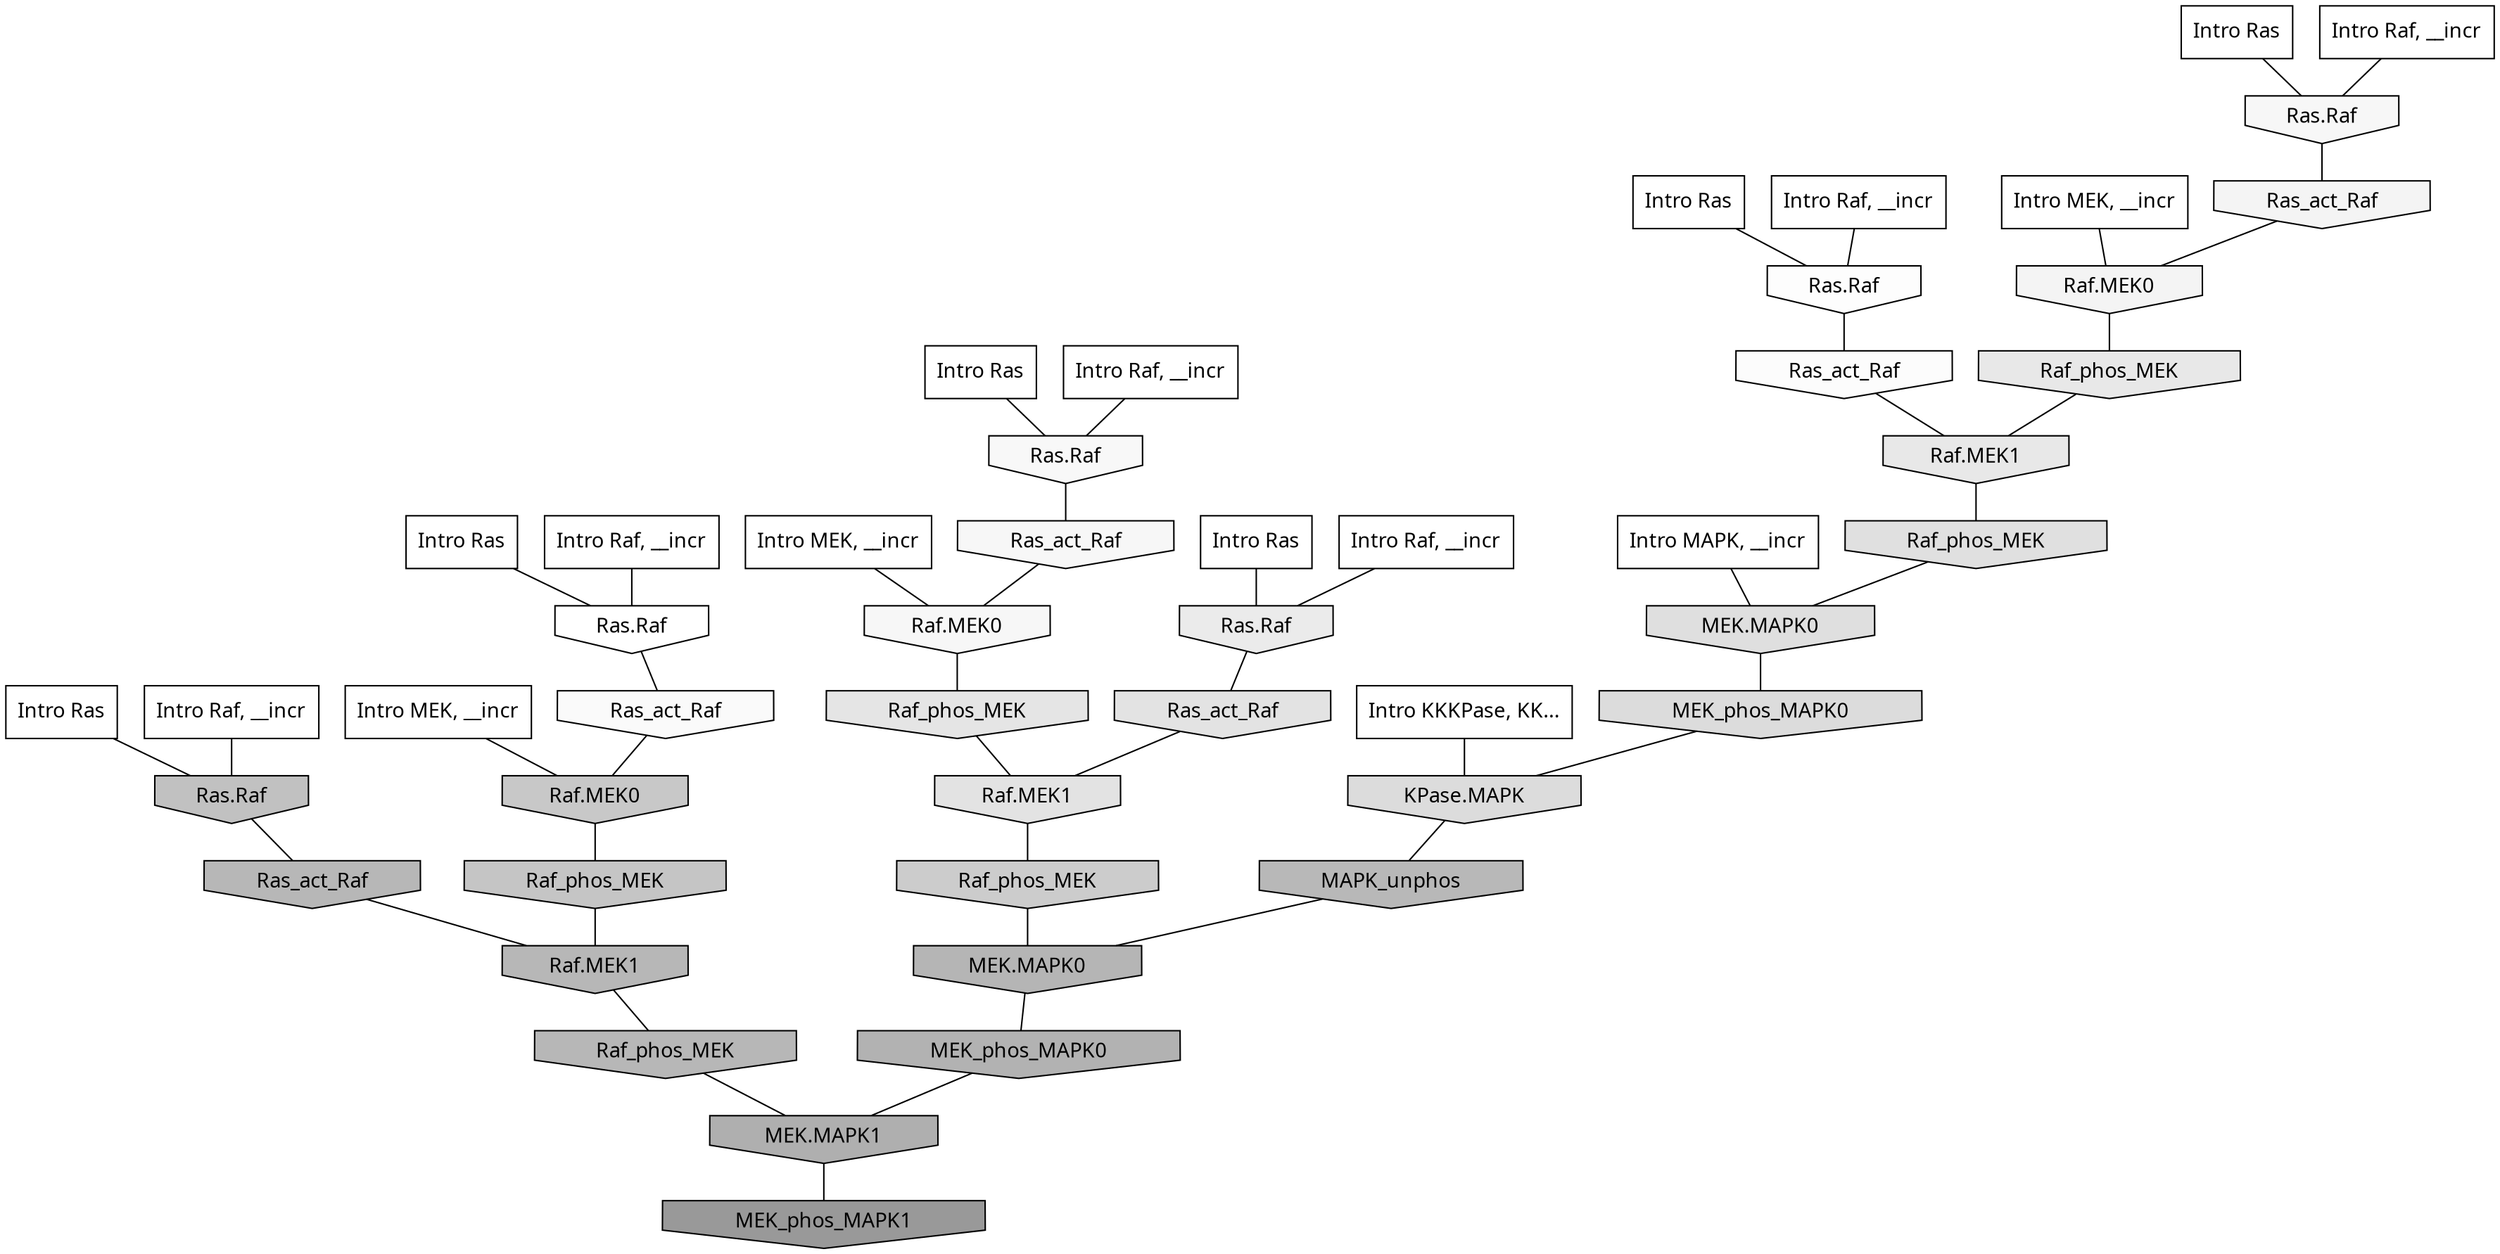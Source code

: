 digraph G{
  rankdir="TB";
  ranksep=0.30;
  node [fontname="CMU Serif"];
  edge [fontname="CMU Serif"];
  
  16 [label="Intro Ras", shape=rectangle, style=filled, fillcolor="0.000 0.000 1.000"]
  
  31 [label="Intro Ras", shape=rectangle, style=filled, fillcolor="0.000 0.000 1.000"]
  
  59 [label="Intro Ras", shape=rectangle, style=filled, fillcolor="0.000 0.000 1.000"]
  
  78 [label="Intro Ras", shape=rectangle, style=filled, fillcolor="0.000 0.000 1.000"]
  
  89 [label="Intro Ras", shape=rectangle, style=filled, fillcolor="0.000 0.000 1.000"]
  
  94 [label="Intro Ras", shape=rectangle, style=filled, fillcolor="0.000 0.000 1.000"]
  
  192 [label="Intro Raf, __incr", shape=rectangle, style=filled, fillcolor="0.000 0.000 1.000"]
  
  470 [label="Intro Raf, __incr", shape=rectangle, style=filled, fillcolor="0.000 0.000 1.000"]
  
  531 [label="Intro Raf, __incr", shape=rectangle, style=filled, fillcolor="0.000 0.000 1.000"]
  
  562 [label="Intro Raf, __incr", shape=rectangle, style=filled, fillcolor="0.000 0.000 1.000"]
  
  646 [label="Intro Raf, __incr", shape=rectangle, style=filled, fillcolor="0.000 0.000 1.000"]
  
  668 [label="Intro Raf, __incr", shape=rectangle, style=filled, fillcolor="0.000 0.000 1.000"]
  
  1176 [label="Intro MEK, __incr", shape=rectangle, style=filled, fillcolor="0.000 0.000 1.000"]
  
  1447 [label="Intro MEK, __incr", shape=rectangle, style=filled, fillcolor="0.000 0.000 1.000"]
  
  1567 [label="Intro MEK, __incr", shape=rectangle, style=filled, fillcolor="0.000 0.000 1.000"]
  
  2880 [label="Intro MAPK, __incr", shape=rectangle, style=filled, fillcolor="0.000 0.000 1.000"]
  
  3140 [label="Intro KKKPase, KK...", shape=rectangle, style=filled, fillcolor="0.000 0.000 1.000"]
  
  3283 [label="Ras.Raf", shape=invhouse, style=filled, fillcolor="0.000 0.000 1.000"]
  
  3391 [label="Ras.Raf", shape=invhouse, style=filled, fillcolor="0.000 0.000 0.991"]
  
  3412 [label="Ras_act_Raf", shape=invhouse, style=filled, fillcolor="0.000 0.000 0.988"]
  
  3480 [label="Ras_act_Raf", shape=invhouse, style=filled, fillcolor="0.000 0.000 0.979"]
  
  3541 [label="Ras.Raf", shape=invhouse, style=filled, fillcolor="0.000 0.000 0.972"]
  
  3577 [label="Ras_act_Raf", shape=invhouse, style=filled, fillcolor="0.000 0.000 0.968"]
  
  3579 [label="Raf.MEK0", shape=invhouse, style=filled, fillcolor="0.000 0.000 0.968"]
  
  3608 [label="Ras.Raf", shape=invhouse, style=filled, fillcolor="0.000 0.000 0.965"]
  
  3711 [label="Ras_act_Raf", shape=invhouse, style=filled, fillcolor="0.000 0.000 0.956"]
  
  3714 [label="Raf.MEK0", shape=invhouse, style=filled, fillcolor="0.000 0.000 0.956"]
  
  4345 [label="Ras.Raf", shape=invhouse, style=filled, fillcolor="0.000 0.000 0.921"]
  
  4589 [label="Raf_phos_MEK", shape=invhouse, style=filled, fillcolor="0.000 0.000 0.908"]
  
  4618 [label="Raf.MEK1", shape=invhouse, style=filled, fillcolor="0.000 0.000 0.907"]
  
  4858 [label="Raf_phos_MEK", shape=invhouse, style=filled, fillcolor="0.000 0.000 0.897"]
  
  4992 [label="Ras_act_Raf", shape=invhouse, style=filled, fillcolor="0.000 0.000 0.889"]
  
  4994 [label="Raf.MEK1", shape=invhouse, style=filled, fillcolor="0.000 0.000 0.889"]
  
  5281 [label="Raf_phos_MEK", shape=invhouse, style=filled, fillcolor="0.000 0.000 0.876"]
  
  5344 [label="MEK.MAPK0", shape=invhouse, style=filled, fillcolor="0.000 0.000 0.874"]
  
  5561 [label="MEK_phos_MAPK0", shape=invhouse, style=filled, fillcolor="0.000 0.000 0.862"]
  
  5563 [label="KPase.MAPK", shape=invhouse, style=filled, fillcolor="0.000 0.000 0.862"]
  
  7458 [label="Raf_phos_MEK", shape=invhouse, style=filled, fillcolor="0.000 0.000 0.800"]
  
  8141 [label="Raf.MEK0", shape=invhouse, style=filled, fillcolor="0.000 0.000 0.783"]
  
  8585 [label="Raf_phos_MEK", shape=invhouse, style=filled, fillcolor="0.000 0.000 0.772"]
  
  9251 [label="Ras.Raf", shape=invhouse, style=filled, fillcolor="0.000 0.000 0.757"]
  
  11389 [label="MAPK_unphos", shape=invhouse, style=filled, fillcolor="0.000 0.000 0.722"]
  
  11705 [label="Ras_act_Raf", shape=invhouse, style=filled, fillcolor="0.000 0.000 0.718"]
  
  11708 [label="Raf.MEK1", shape=invhouse, style=filled, fillcolor="0.000 0.000 0.718"]
  
  11709 [label="Raf_phos_MEK", shape=invhouse, style=filled, fillcolor="0.000 0.000 0.718"]
  
  12415 [label="MEK.MAPK0", shape=invhouse, style=filled, fillcolor="0.000 0.000 0.708"]
  
  13132 [label="MEK_phos_MAPK0", shape=invhouse, style=filled, fillcolor="0.000 0.000 0.699"]
  
  14292 [label="MEK.MAPK1", shape=invhouse, style=filled, fillcolor="0.000 0.000 0.686"]
  
  18503 [label="MEK_phos_MAPK1", shape=invhouse, style=filled, fillcolor="0.000 0.000 0.600"]
  
  
  14292 -> 18503 [dir=none, color="0.000 0.000 0.000"] 
  13132 -> 14292 [dir=none, color="0.000 0.000 0.000"] 
  12415 -> 13132 [dir=none, color="0.000 0.000 0.000"] 
  11709 -> 14292 [dir=none, color="0.000 0.000 0.000"] 
  11708 -> 11709 [dir=none, color="0.000 0.000 0.000"] 
  11705 -> 11708 [dir=none, color="0.000 0.000 0.000"] 
  11389 -> 12415 [dir=none, color="0.000 0.000 0.000"] 
  9251 -> 11705 [dir=none, color="0.000 0.000 0.000"] 
  8585 -> 11708 [dir=none, color="0.000 0.000 0.000"] 
  8141 -> 8585 [dir=none, color="0.000 0.000 0.000"] 
  7458 -> 12415 [dir=none, color="0.000 0.000 0.000"] 
  5563 -> 11389 [dir=none, color="0.000 0.000 0.000"] 
  5561 -> 5563 [dir=none, color="0.000 0.000 0.000"] 
  5344 -> 5561 [dir=none, color="0.000 0.000 0.000"] 
  5281 -> 5344 [dir=none, color="0.000 0.000 0.000"] 
  4994 -> 7458 [dir=none, color="0.000 0.000 0.000"] 
  4992 -> 4994 [dir=none, color="0.000 0.000 0.000"] 
  4858 -> 4994 [dir=none, color="0.000 0.000 0.000"] 
  4618 -> 5281 [dir=none, color="0.000 0.000 0.000"] 
  4589 -> 4618 [dir=none, color="0.000 0.000 0.000"] 
  4345 -> 4992 [dir=none, color="0.000 0.000 0.000"] 
  3714 -> 4589 [dir=none, color="0.000 0.000 0.000"] 
  3711 -> 3714 [dir=none, color="0.000 0.000 0.000"] 
  3608 -> 3711 [dir=none, color="0.000 0.000 0.000"] 
  3579 -> 4858 [dir=none, color="0.000 0.000 0.000"] 
  3577 -> 3579 [dir=none, color="0.000 0.000 0.000"] 
  3541 -> 3577 [dir=none, color="0.000 0.000 0.000"] 
  3480 -> 8141 [dir=none, color="0.000 0.000 0.000"] 
  3412 -> 4618 [dir=none, color="0.000 0.000 0.000"] 
  3391 -> 3412 [dir=none, color="0.000 0.000 0.000"] 
  3283 -> 3480 [dir=none, color="0.000 0.000 0.000"] 
  3140 -> 5563 [dir=none, color="0.000 0.000 0.000"] 
  2880 -> 5344 [dir=none, color="0.000 0.000 0.000"] 
  1567 -> 8141 [dir=none, color="0.000 0.000 0.000"] 
  1447 -> 3714 [dir=none, color="0.000 0.000 0.000"] 
  1176 -> 3579 [dir=none, color="0.000 0.000 0.000"] 
  668 -> 3541 [dir=none, color="0.000 0.000 0.000"] 
  646 -> 9251 [dir=none, color="0.000 0.000 0.000"] 
  562 -> 3391 [dir=none, color="0.000 0.000 0.000"] 
  531 -> 3283 [dir=none, color="0.000 0.000 0.000"] 
  470 -> 3608 [dir=none, color="0.000 0.000 0.000"] 
  192 -> 4345 [dir=none, color="0.000 0.000 0.000"] 
  94 -> 3283 [dir=none, color="0.000 0.000 0.000"] 
  89 -> 3541 [dir=none, color="0.000 0.000 0.000"] 
  78 -> 3608 [dir=none, color="0.000 0.000 0.000"] 
  59 -> 3391 [dir=none, color="0.000 0.000 0.000"] 
  31 -> 4345 [dir=none, color="0.000 0.000 0.000"] 
  16 -> 9251 [dir=none, color="0.000 0.000 0.000"] 
  
  }
